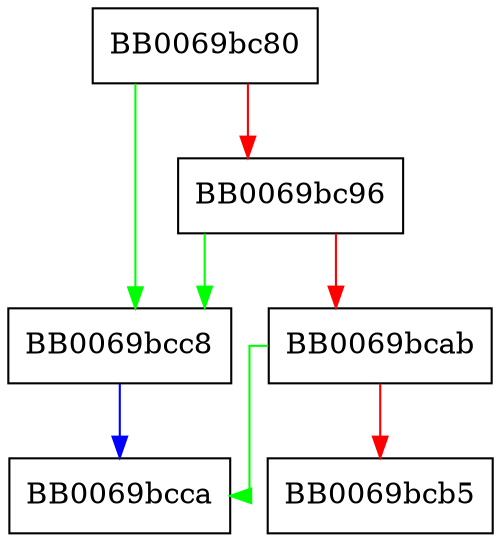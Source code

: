 digraph siv_stream_final {
  node [shape="box"];
  graph [splines=ortho];
  BB0069bc80 -> BB0069bcc8 [color="green"];
  BB0069bc80 -> BB0069bc96 [color="red"];
  BB0069bc96 -> BB0069bcc8 [color="green"];
  BB0069bc96 -> BB0069bcab [color="red"];
  BB0069bcab -> BB0069bcca [color="green"];
  BB0069bcab -> BB0069bcb5 [color="red"];
  BB0069bcc8 -> BB0069bcca [color="blue"];
}